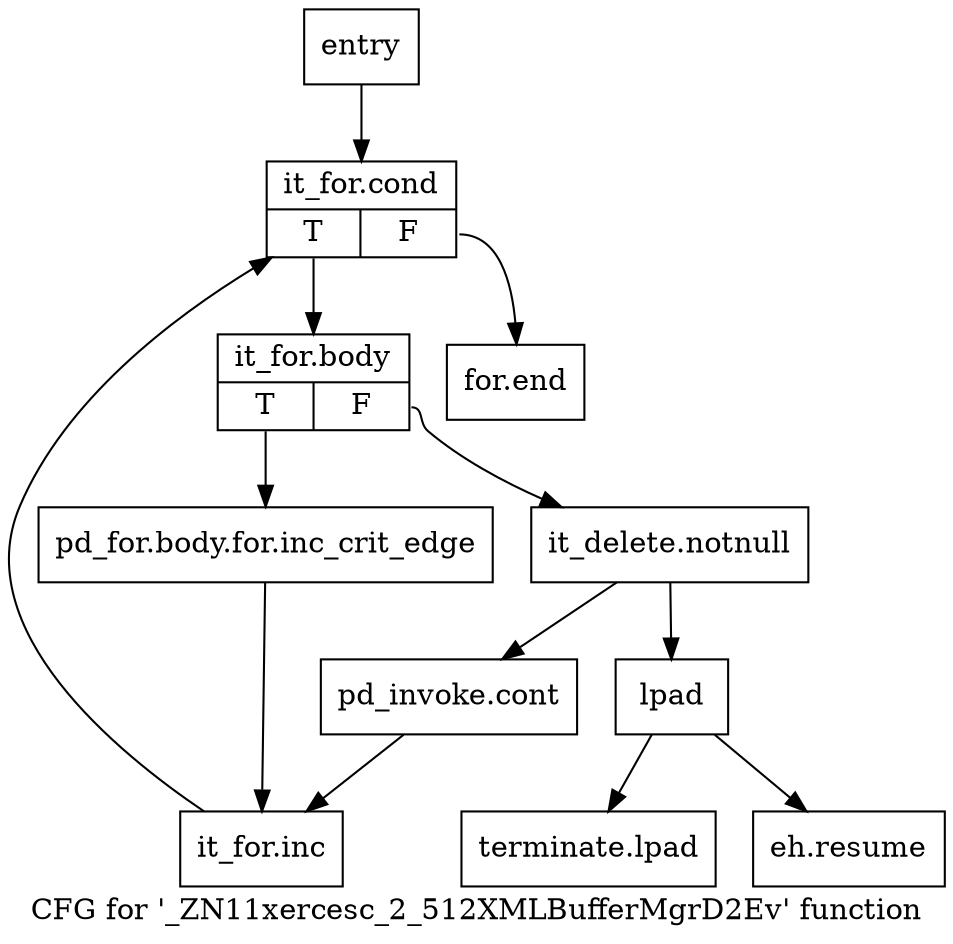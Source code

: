 digraph "CFG for '_ZN11xercesc_2_512XMLBufferMgrD2Ev' function" {
	label="CFG for '_ZN11xercesc_2_512XMLBufferMgrD2Ev' function";

	Node0x4f4e9d0 [shape=record,label="{entry}"];
	Node0x4f4e9d0 -> Node0x4f4ea20;
	Node0x4f4ea20 [shape=record,label="{it_for.cond|{<s0>T|<s1>F}}"];
	Node0x4f4ea20:s0 -> Node0x4f4ea70;
	Node0x4f4ea20:s1 -> Node0x4f4ec50;
	Node0x4f4ea70 [shape=record,label="{it_for.body|{<s0>T|<s1>F}}"];
	Node0x4f4ea70:s0 -> Node0x4f4eac0;
	Node0x4f4ea70:s1 -> Node0x4f4eb10;
	Node0x4f4eac0 [shape=record,label="{pd_for.body.for.inc_crit_edge}"];
	Node0x4f4eac0 -> Node0x4f4ebb0;
	Node0x4f4eb10 [shape=record,label="{it_delete.notnull}"];
	Node0x4f4eb10 -> Node0x4f4eb60;
	Node0x4f4eb10 -> Node0x4f4ec00;
	Node0x4f4eb60 [shape=record,label="{pd_invoke.cont}"];
	Node0x4f4eb60 -> Node0x4f4ebb0;
	Node0x4f4ebb0 [shape=record,label="{it_for.inc}"];
	Node0x4f4ebb0 -> Node0x4f4ea20;
	Node0x4f4ec00 [shape=record,label="{lpad}"];
	Node0x4f4ec00 -> Node0x4f4eca0;
	Node0x4f4ec00 -> Node0x4f4ecf0;
	Node0x4f4ec50 [shape=record,label="{for.end}"];
	Node0x4f4eca0 [shape=record,label="{eh.resume}"];
	Node0x4f4ecf0 [shape=record,label="{terminate.lpad}"];
}
